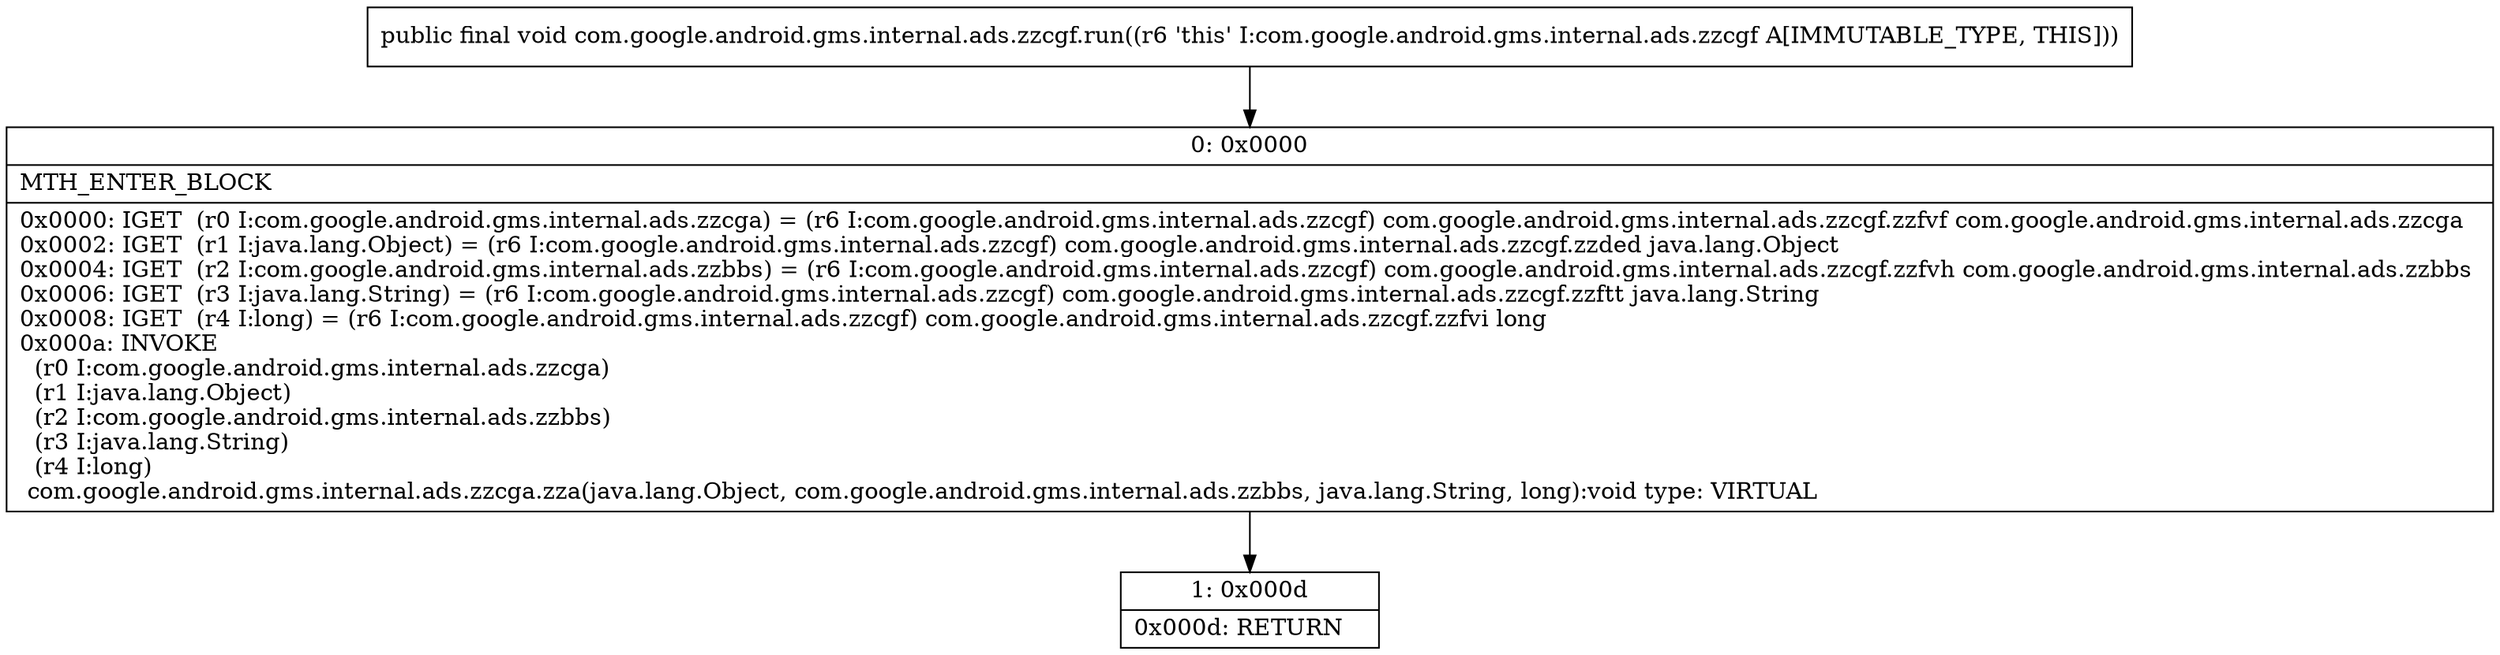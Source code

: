 digraph "CFG forcom.google.android.gms.internal.ads.zzcgf.run()V" {
Node_0 [shape=record,label="{0\:\ 0x0000|MTH_ENTER_BLOCK\l|0x0000: IGET  (r0 I:com.google.android.gms.internal.ads.zzcga) = (r6 I:com.google.android.gms.internal.ads.zzcgf) com.google.android.gms.internal.ads.zzcgf.zzfvf com.google.android.gms.internal.ads.zzcga \l0x0002: IGET  (r1 I:java.lang.Object) = (r6 I:com.google.android.gms.internal.ads.zzcgf) com.google.android.gms.internal.ads.zzcgf.zzded java.lang.Object \l0x0004: IGET  (r2 I:com.google.android.gms.internal.ads.zzbbs) = (r6 I:com.google.android.gms.internal.ads.zzcgf) com.google.android.gms.internal.ads.zzcgf.zzfvh com.google.android.gms.internal.ads.zzbbs \l0x0006: IGET  (r3 I:java.lang.String) = (r6 I:com.google.android.gms.internal.ads.zzcgf) com.google.android.gms.internal.ads.zzcgf.zzftt java.lang.String \l0x0008: IGET  (r4 I:long) = (r6 I:com.google.android.gms.internal.ads.zzcgf) com.google.android.gms.internal.ads.zzcgf.zzfvi long \l0x000a: INVOKE  \l  (r0 I:com.google.android.gms.internal.ads.zzcga)\l  (r1 I:java.lang.Object)\l  (r2 I:com.google.android.gms.internal.ads.zzbbs)\l  (r3 I:java.lang.String)\l  (r4 I:long)\l com.google.android.gms.internal.ads.zzcga.zza(java.lang.Object, com.google.android.gms.internal.ads.zzbbs, java.lang.String, long):void type: VIRTUAL \l}"];
Node_1 [shape=record,label="{1\:\ 0x000d|0x000d: RETURN   \l}"];
MethodNode[shape=record,label="{public final void com.google.android.gms.internal.ads.zzcgf.run((r6 'this' I:com.google.android.gms.internal.ads.zzcgf A[IMMUTABLE_TYPE, THIS])) }"];
MethodNode -> Node_0;
Node_0 -> Node_1;
}

